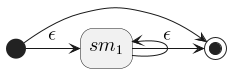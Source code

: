 @startuml

`
@startuml
hide empty description

state "<math>sm_1</math>" as sm1

[*] -> [*]

[*] -> sm1 : <math>\epsilon</math>
sm1 -> [*] : <math>\epsilon</math>
sm1 -l-> sm1

@enduml
`

@enduml